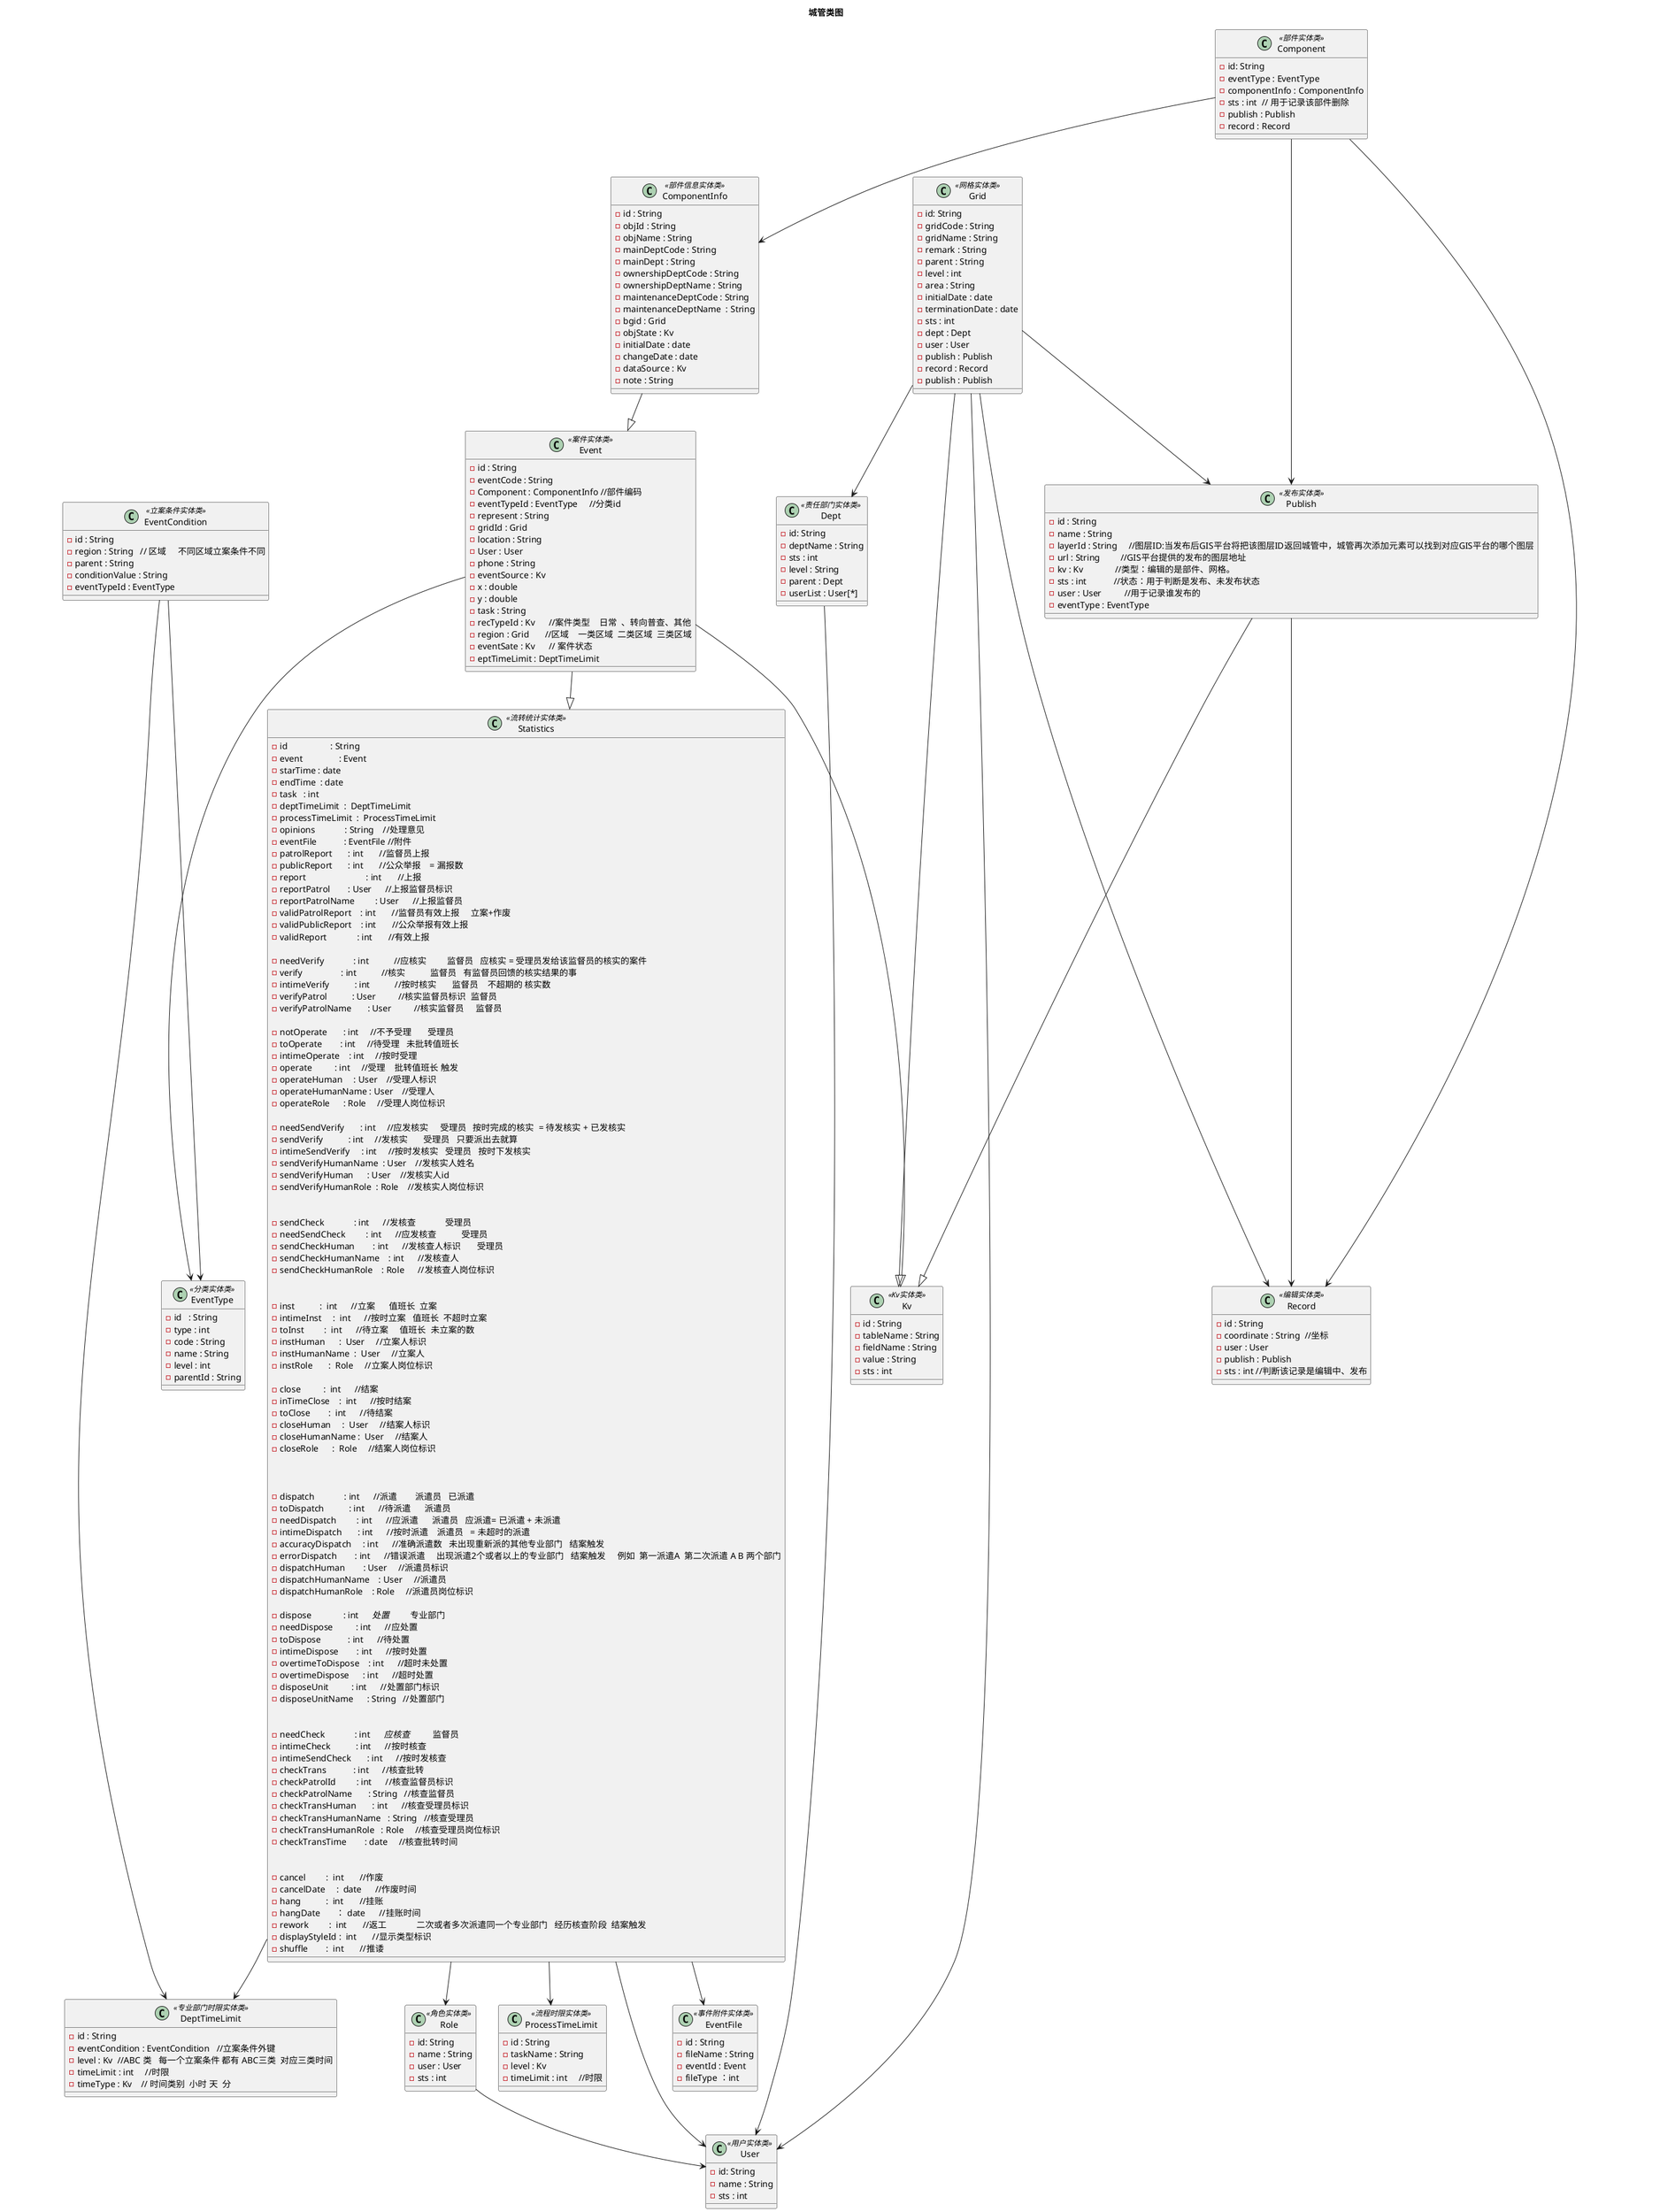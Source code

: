 @startuml
title 城管类图
class User <<用户实体类>>{
    -id: String
    -name : String
    -sts : int
}

class Role <<角色实体类>>{
    -id: String
    -name : String
    -user : User
    -sts : int
}

class Dept<<责任部门实体类>>{
    -id: String
    -deptName : String
    -sts : int
    -level : String
    -parent : Dept
    -userList : User[*]
}

class Grid<<网格实体类>>{
    -id: String
    -gridCode : String
    -gridName : String
    -remark : String
    -parent : String 
    -level : int 
    -area : String
    -initialDate : date
    -terminationDate : date
    -sts : int
    -dept : Dept
    -user : User
    -publish : Publish
    -record : Record
    -publish : Publish
}

class Component<<部件实体类>>{
    -id: String
    -eventType : EventType
    -componentInfo : ComponentInfo
    -sts : int  // 用于记录该部件删除
    -publish : Publish
    -record : Record
}


class ComponentInfo<<部件信息实体类>>{
    -id : String
    -objId : String
    -objName : String
    -mainDeptCode : String
    -mainDept : String
    -ownershipDeptCode : String
    -ownershipDeptName : String
    -maintenanceDeptCode : String
    -maintenanceDeptName  : String
    -bgid : Grid
    -objState : Kv
    -initialDate : date
    -changeDate : date
    -dataSource : Kv
    -note : String
}

class Publish<<发布实体类>>{
    -id : String
    -name : String
    -layerId : String     //图层ID:当发布后GIS平台将把该图层ID返回城管中，城管再次添加元素可以找到对应GIS平台的哪个图层
    -url : String         //GIS平台提供的发布的图层地址
    -kv : Kv              //类型：编辑的是部件、网格。
    -sts : int            //状态：用于判断是发布、未发布状态
    -user : User          //用于记录谁发布的
    -eventType : EventType
}
class Record<<编辑实体类>>{
    -id : String
    -coordinate : String  //坐标
    -user : User
    -publish : Publish
    -sts : int //判断该记录是编辑中、发布
}

class Kv<<Kv实体类>>{
    -id : String
    -tableName : String
    -fieldName : String
    -value : String
    -sts : int
}

class Event<<案件实体类>>{
    -id : String
    -eventCode : String
    -Component : ComponentInfo //部件编码
    -eventTypeId : EventType     //分类id
    -represent : String
    -gridId : Grid
    -location : String
    -User : User
    -phone : String
    -eventSource : Kv
    -x : double
    -y : double
    -task : String
    -recTypeId : Kv      //案件类型    日常  、转向普查、其他
    -region : Grid       //区域    一类区域  二类区域  三类区域
    -eventSate : Kv      // 案件状态
    -eptTimeLimit : DeptTimeLimit
}

class EventType<<分类实体类>>{
    -id   : String
    -type : int
    -code : String
    -name : String
    -level : int 
    -parentId : String
}

class EventFile<<事件附件实体类>>{
    -id : String
    -fileName : String
    -eventId : Event
    -fileType ：int
}
class EventCondition<<立案条件实体类>>{
    -id : String
    -region : String   // 区域     不同区域立案条件不同 
    -parent : String
    -conditionValue : String
    -eventTypeId : EventType
}

class DeptTimeLimit<<专业部门时限实体类>>{
    -id : String
    -eventCondition : EventCondition   //立案条件外键
    -level : Kv  //ABC 类   每一个立案条件 都有 ABC三类  对应三类时间
    -timeLimit : int     //时限
    -timeType : Kv    // 时间类别  小时 天  分
}

class ProcessTimeLimit<<流程时限实体类>>{
    -id : String
    -taskName : String
    -level : Kv
    -timeLimit : int     //时限
}

class Statistics<<流转统计实体类>>{
    -id                   : String
    -event                : Event
    -starTime : date
    -endTime  : date
    -task   : int
    -deptTimeLimit  :  DeptTimeLimit
    -processTimeLimit  :  ProcessTimeLimit
    -opinions             : String    //处理意见
    -eventFile            : EventFile //附件    
    -patrolReport	      : int       //监督员上报  
    -publicReport	      : int       //公众举报    = 漏报数
    -report			      : int       //上报
    -reportPatrol	      : User      //上报监督员标识
    -reportPatrolName	  : User      //上报监督员
    -validPatrolReport    : int       //监督员有效上报     立案+作废
    -validPublicReport    : int       //公众举报有效上报
    -validReport		  : int       //有效上报

    -needVerify             : int           //应核实         监督员   应核实 = 受理员发给该监督员的核实的案件
    -verify                 : int           //核实           监督员   有监督员回馈的核实结果的事
    -intimeVerify           : int           //按时核实       监督员    不超期的 核实数
    -verifyPatrol           : User          //核实监督员标识  监督员
    -verifyPatrolName       : User          //核实监督员     监督员

    -notOperate       : int     //不予受理       受理员
    -toOperate        : int     //待受理   未批转值班长
    -intimeOperate    : int     //按时受理  
    -operate          : int     //受理    批转值班长 触发
    -operateHuman     : User    //受理人标识
    -operateHumanName : User    //受理人
    -operateRole      : Role     //受理人岗位标识

    -needSendVerify       : int     //应发核实     受理员   按时完成的核实  = 待发核实 + 已发核实              
    -sendVerify           : int     //发核实       受理员   只要派出去就算
    -intimeSendVerify     : int     //按时发核实   受理员   按时下发核实
    -sendVerifyHumanName  : User    //发核实人姓名
    -sendVerifyHuman      : User    //发核实人id
    -sendVerifyHumanRole  : Role    //发核实人岗位标识


    -sendCheck             : int      //发核查             受理员
    -needSendCheck         : int      //应发核查           受理员 
    -sendCheckHuman        : int      //发核查人标识       受理员
    -sendCheckHumanName    : int      //发核查人          
    -sendCheckHumanRole    : Role      //发核查人岗位标识  


    -inst           :  int      //立案      值班长  立案
    -intimeInst     :  int      //按时立案   值班长  不超时立案
    -toInst         :  int      //待立案     值班长  未立案的数
    -instHuman      :  User     //立案人标识
    -instHumanName  :  User     //立案人
    -instRole       :  Role     //立案人岗位标识

    -close          :  int      //结案
    -inTimeClose    :  int      //按时结案
    -toClose        :  int      //待结案
    -closeHuman     :  User     //结案人标识
    -closeHumanName :  User     //结案人
    -closeRole      :  Role     //结案人岗位标识



    -dispatch             : int      //派遣        派遣员   已派遣     
    -toDispatch           : int      //待派遣      派遣员  
    -needDispatch         : int      //应派遣      派遣员   应派遣= 已派遣 + 未派遣    
    -intimeDispatch       : int      //按时派遣    派遣员   = 未超时的派遣 
    -accuracyDispatch     : int      //准确派遣数   未出现重新派的其他专业部门   结案触发
    -errorDispatch        : int      //错误派遣     出现派遣2个或者以上的专业部门   结案触发     例如  第一派遣A  第二次派遣 A B 两个部门
    -dispatchHuman        : User     //派遣员标识     
    -dispatchHumanName    : User     //派遣员         
    -dispatchHumanRole    : Role     //派遣员岗位标识 

    -dispose              : int      //处置         //专业部门
    -needDispose          : int      //应处置  
    -toDispose            : int      //待处置                                      
    -intimeDispose        : int      //按时处置   
    -overtimeToDispose    : int      //超时未处置   
    -overtimeDispose      : int      //超时处置          
    -disposeUnit          : int      //处置部门标识   
    -disposeUnitName      : String   //处置部门   


    -needCheck             : int      //应核查          //监督员  
    -intimeCheck           : int      //按时核查         
    -intimeSendCheck       : int      //按时发核查      
    -checkTrans            : int      //核查批转        
    -checkPatrolId         : int      //核查监督员标识    
    -checkPatrolName       : String   //核查监督员        
    -checkTransHuman       : int      //核查受理员标识    
    -checkTransHumanName   : String   //核查受理员        
    -checkTransHumanRole   : Role     //核查受理员岗位标识
    -checkTransTime        : date     //核查批转时间   
  

    -cancel         :  int       //作废   
    -cancelDate     :  date      //作废时间 
    -hang           :  int       //挂账  
    -hangDate       ： date      //挂账时间             
    -rework         :  int       //返工             二次或者多次派遣同一个专业部门   经历核查阶段  结案触发     
    -displayStyleId :  int       //显示类型标识 
    -shuffle        :  int       //推诿         
}

Dept --> User
Role --> User
Grid --> User
Grid --> Dept
Grid --> Record
Grid --> Publish
Grid --|> Kv
Component --> ComponentInfo
Component --> Record
Component --> Publish
ComponentInfo --|> Event
Publish --> Record
Publish --|> Kv
Event --> EventType
Event --|> Kv
Event --|> Statistics
EventCondition -->  EventType 
EventCondition -->  DeptTimeLimit
Statistics --> DeptTimeLimit 
Statistics --> ProcessTimeLimit 
Statistics --> EventFile
Statistics --> User
Statistics --> Role



' class ComponentController<<部件界面类>>{
'     -ComponentService
'     -ComponentInfoService
'     +ComponentList(component):Component[*]         // 查询部件集合
'     +saveComponentList(Component[*]):boolean       // 保存部件
'     +componentImport():boolean
'     +objState() : Kv[*]
'     +dataSource() : Kv[*]
'     +grid() : Grid[*]
'     +record(ComponentType): Record[*]
'     +componentByRecordId(record) : Component[*]
' }

' class ComponentService<<部件业务类>>{
'     -ComponentInfoService
'     +getComponentList(component):Component[*]      // 查询部件集合
'     +getComponent(component) :component
'     +saveComponentList(component[*]): boolean
'     +saveComponent(component) : boolean
'     +savePublish(publis) : boolean
'     +saveRecord(record,publish) : boolean
'     +getComponentByRecordId(record) : Component[*]
'     +deleteComponent(component) : boolean
' }
' class ComponentTypeService<<部件分类业务类>>{
'     +getComponentTypeList():ComponentType[*]       // 获取部件分类集合
'     +getComponentType(component):ComponentType     // 获取部件分类
' }

' class PublisheController<<发布界面类>>{
'     +getPublishList() : Publish[*]
'     +getPublishOne() : Publish
'     +layerPublish(publish) : boolean
' }
' class PublisheService<<发布业务类>>{
'     +getPublishList() : Publish[*]
'     +getPublishOne() : Publish
'     +layerPublish(publish) : boolean
' }

' class RecordService<<编辑业务类>>{
'     +save(record) : boolean
'     +update(record) : boolean
'     +findAllByPublishId() : Record[*]
' }
' class ImportController<<导入界面类>>{
'     +componentImport(layerName,layerSettingType,shpType) : String
'     +gridImport(layerName,layerSettingType,shpType) : String
'     +checkPublish(): boolean
' }
' class ImportService<<导入业务类>>{
'     +componentImport(layerName,layerSettingType,shpType) : String
'     +gridImport(layerName,layerSettingType,shpType) : String
'     +checkPublish(): boolean
' }

' class GridController<<网格界面类>>{
'     +getGridList() :  Grid[*]
'     +gridSave(grid) : boolean
'     +gridUpdate(grid) : boolean
'     +getGridOne(grid) : Grid
'     +gridDelete(grid) : boolean
' }

' class GridService<<网格业务类>>{
'     +search(grid) : Grid[*]
'     +delete(grid) : boolean
'     +update(grid) : boolean

' }










@enduml
